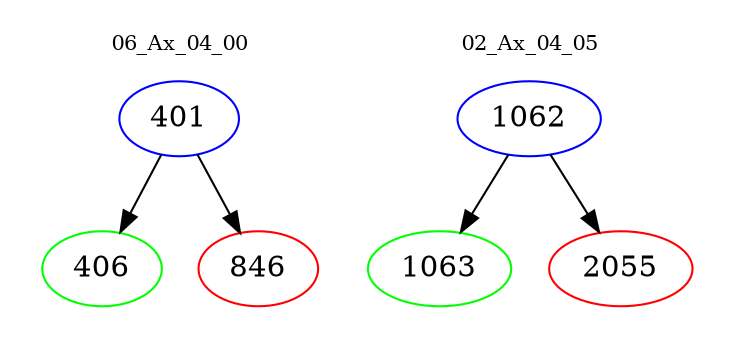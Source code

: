 digraph{
subgraph cluster_0 {
color = white
label = "06_Ax_04_00";
fontsize=10;
T0_401 [label="401", color="blue"]
T0_401 -> T0_406 [color="black"]
T0_406 [label="406", color="green"]
T0_401 -> T0_846 [color="black"]
T0_846 [label="846", color="red"]
}
subgraph cluster_1 {
color = white
label = "02_Ax_04_05";
fontsize=10;
T1_1062 [label="1062", color="blue"]
T1_1062 -> T1_1063 [color="black"]
T1_1063 [label="1063", color="green"]
T1_1062 -> T1_2055 [color="black"]
T1_2055 [label="2055", color="red"]
}
}
